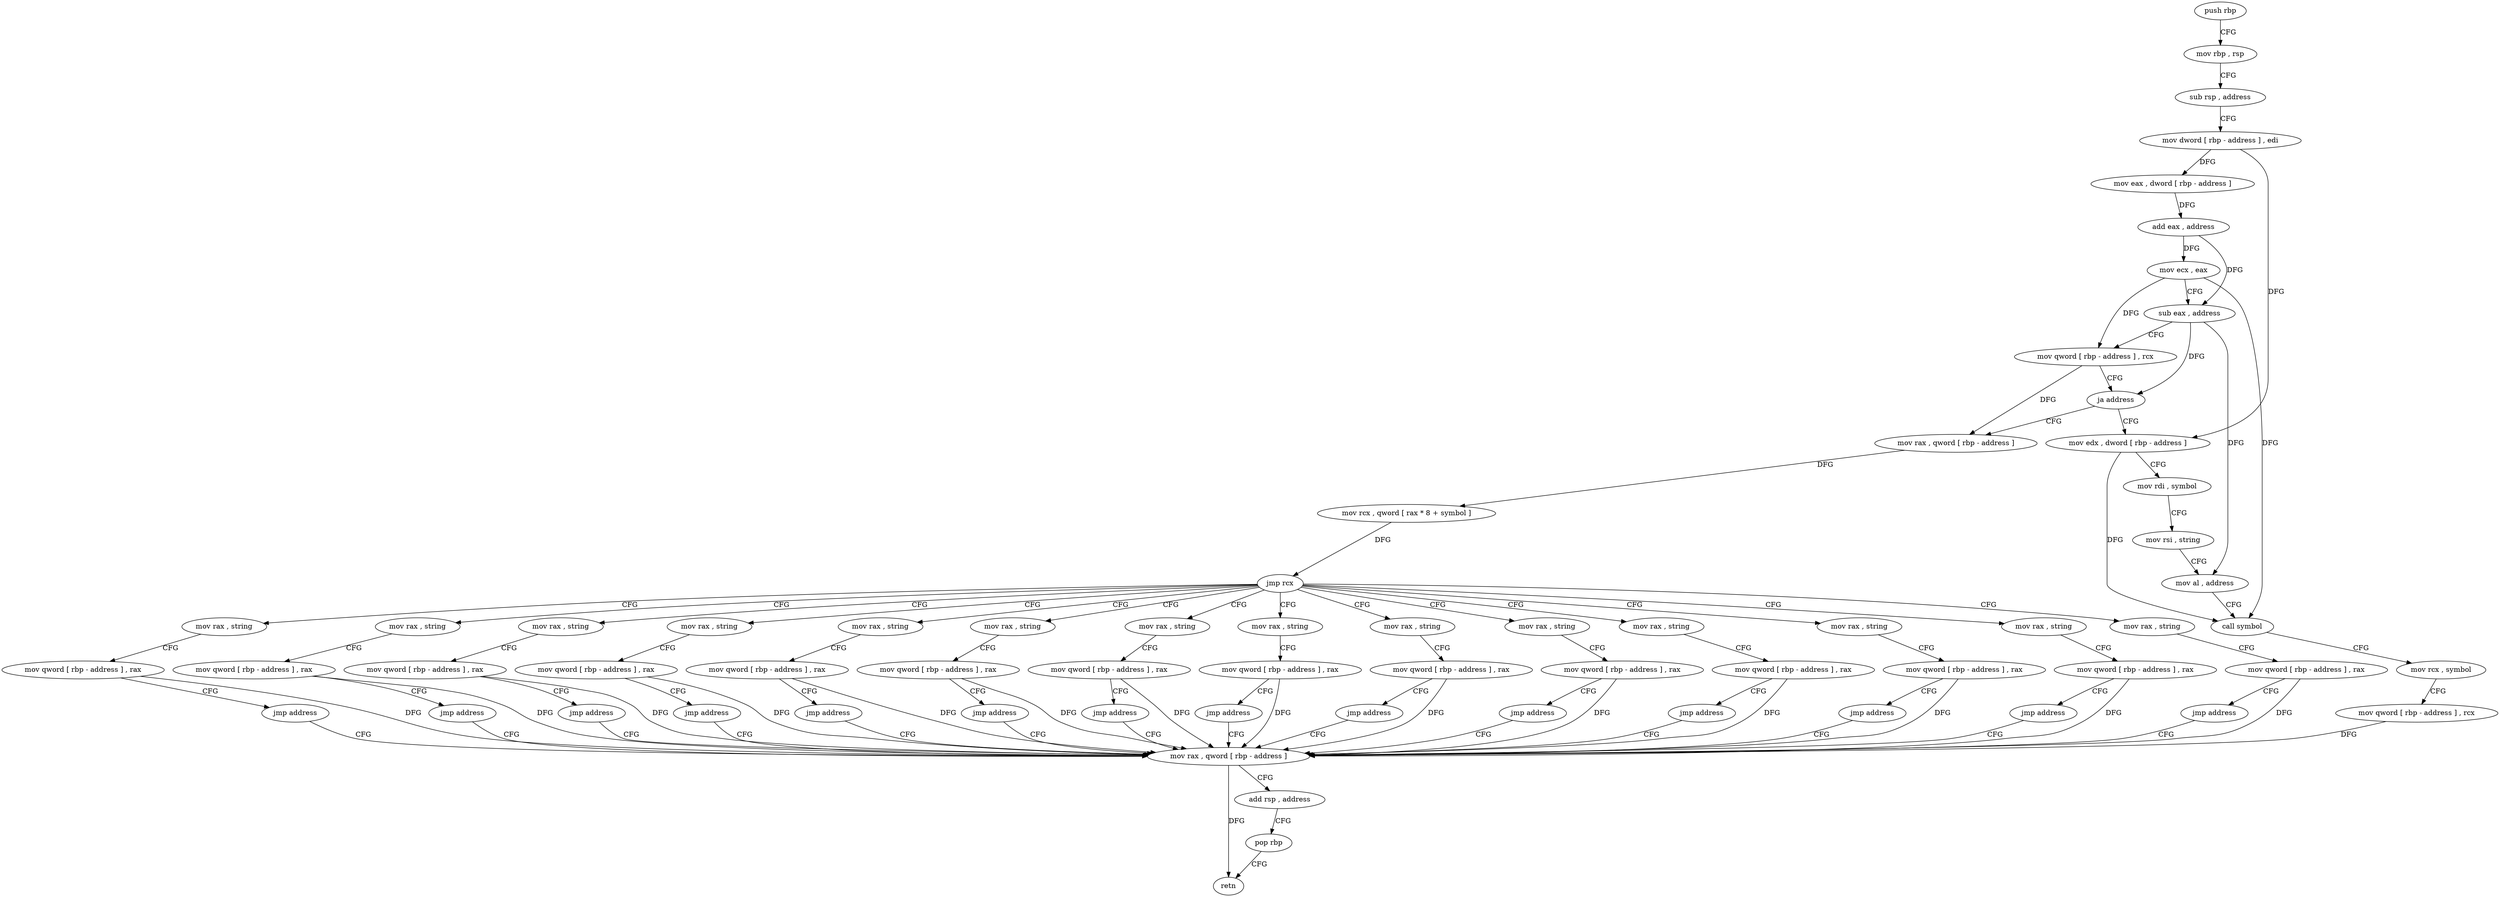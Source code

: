 digraph "func" {
"4212688" [label = "push rbp" ]
"4212689" [label = "mov rbp , rsp" ]
"4212692" [label = "sub rsp , address" ]
"4212696" [label = "mov dword [ rbp - address ] , edi" ]
"4212699" [label = "mov eax , dword [ rbp - address ]" ]
"4212702" [label = "add eax , address" ]
"4212705" [label = "mov ecx , eax" ]
"4212707" [label = "sub eax , address" ]
"4212710" [label = "mov qword [ rbp - address ] , rcx" ]
"4212714" [label = "ja address" ]
"4213000" [label = "mov edx , dword [ rbp - address ]" ]
"4212720" [label = "mov rax , qword [ rbp - address ]" ]
"4213003" [label = "mov rdi , symbol" ]
"4213013" [label = "mov rsi , string" ]
"4213023" [label = "mov al , address" ]
"4213025" [label = "call symbol" ]
"4213030" [label = "mov rcx , symbol" ]
"4213040" [label = "mov qword [ rbp - address ] , rcx" ]
"4213044" [label = "mov rax , qword [ rbp - address ]" ]
"4212724" [label = "mov rcx , qword [ rax * 8 + symbol ]" ]
"4212732" [label = "jmp rcx" ]
"4212734" [label = "mov rax , string" ]
"4212753" [label = "mov rax , string" ]
"4212772" [label = "mov rax , string" ]
"4212791" [label = "mov rax , string" ]
"4212810" [label = "mov rax , string" ]
"4212829" [label = "mov rax , string" ]
"4212848" [label = "mov rax , string" ]
"4212867" [label = "mov rax , string" ]
"4212886" [label = "mov rax , string" ]
"4212905" [label = "mov rax , string" ]
"4212924" [label = "mov rax , string" ]
"4212943" [label = "mov rax , string" ]
"4212962" [label = "mov rax , string" ]
"4212981" [label = "mov rax , string" ]
"4212744" [label = "mov qword [ rbp - address ] , rax" ]
"4212748" [label = "jmp address" ]
"4212763" [label = "mov qword [ rbp - address ] , rax" ]
"4212767" [label = "jmp address" ]
"4212782" [label = "mov qword [ rbp - address ] , rax" ]
"4212786" [label = "jmp address" ]
"4212801" [label = "mov qword [ rbp - address ] , rax" ]
"4212805" [label = "jmp address" ]
"4212820" [label = "mov qword [ rbp - address ] , rax" ]
"4212824" [label = "jmp address" ]
"4212839" [label = "mov qword [ rbp - address ] , rax" ]
"4212843" [label = "jmp address" ]
"4212858" [label = "mov qword [ rbp - address ] , rax" ]
"4212862" [label = "jmp address" ]
"4212877" [label = "mov qword [ rbp - address ] , rax" ]
"4212881" [label = "jmp address" ]
"4212896" [label = "mov qword [ rbp - address ] , rax" ]
"4212900" [label = "jmp address" ]
"4212915" [label = "mov qword [ rbp - address ] , rax" ]
"4212919" [label = "jmp address" ]
"4212934" [label = "mov qword [ rbp - address ] , rax" ]
"4212938" [label = "jmp address" ]
"4212953" [label = "mov qword [ rbp - address ] , rax" ]
"4212957" [label = "jmp address" ]
"4212972" [label = "mov qword [ rbp - address ] , rax" ]
"4212976" [label = "jmp address" ]
"4212991" [label = "mov qword [ rbp - address ] , rax" ]
"4212995" [label = "jmp address" ]
"4213048" [label = "add rsp , address" ]
"4213052" [label = "pop rbp" ]
"4213053" [label = "retn" ]
"4212688" -> "4212689" [ label = "CFG" ]
"4212689" -> "4212692" [ label = "CFG" ]
"4212692" -> "4212696" [ label = "CFG" ]
"4212696" -> "4212699" [ label = "DFG" ]
"4212696" -> "4213000" [ label = "DFG" ]
"4212699" -> "4212702" [ label = "DFG" ]
"4212702" -> "4212705" [ label = "DFG" ]
"4212702" -> "4212707" [ label = "DFG" ]
"4212705" -> "4212707" [ label = "CFG" ]
"4212705" -> "4212710" [ label = "DFG" ]
"4212705" -> "4213025" [ label = "DFG" ]
"4212707" -> "4212710" [ label = "CFG" ]
"4212707" -> "4213023" [ label = "DFG" ]
"4212707" -> "4212714" [ label = "DFG" ]
"4212710" -> "4212714" [ label = "CFG" ]
"4212710" -> "4212720" [ label = "DFG" ]
"4212714" -> "4213000" [ label = "CFG" ]
"4212714" -> "4212720" [ label = "CFG" ]
"4213000" -> "4213003" [ label = "CFG" ]
"4213000" -> "4213025" [ label = "DFG" ]
"4212720" -> "4212724" [ label = "DFG" ]
"4213003" -> "4213013" [ label = "CFG" ]
"4213013" -> "4213023" [ label = "CFG" ]
"4213023" -> "4213025" [ label = "CFG" ]
"4213025" -> "4213030" [ label = "CFG" ]
"4213030" -> "4213040" [ label = "CFG" ]
"4213040" -> "4213044" [ label = "DFG" ]
"4213044" -> "4213048" [ label = "CFG" ]
"4213044" -> "4213053" [ label = "DFG" ]
"4212724" -> "4212732" [ label = "DFG" ]
"4212732" -> "4212734" [ label = "CFG" ]
"4212732" -> "4212753" [ label = "CFG" ]
"4212732" -> "4212772" [ label = "CFG" ]
"4212732" -> "4212791" [ label = "CFG" ]
"4212732" -> "4212810" [ label = "CFG" ]
"4212732" -> "4212829" [ label = "CFG" ]
"4212732" -> "4212848" [ label = "CFG" ]
"4212732" -> "4212867" [ label = "CFG" ]
"4212732" -> "4212886" [ label = "CFG" ]
"4212732" -> "4212905" [ label = "CFG" ]
"4212732" -> "4212924" [ label = "CFG" ]
"4212732" -> "4212943" [ label = "CFG" ]
"4212732" -> "4212962" [ label = "CFG" ]
"4212732" -> "4212981" [ label = "CFG" ]
"4212734" -> "4212744" [ label = "CFG" ]
"4212753" -> "4212763" [ label = "CFG" ]
"4212772" -> "4212782" [ label = "CFG" ]
"4212791" -> "4212801" [ label = "CFG" ]
"4212810" -> "4212820" [ label = "CFG" ]
"4212829" -> "4212839" [ label = "CFG" ]
"4212848" -> "4212858" [ label = "CFG" ]
"4212867" -> "4212877" [ label = "CFG" ]
"4212886" -> "4212896" [ label = "CFG" ]
"4212905" -> "4212915" [ label = "CFG" ]
"4212924" -> "4212934" [ label = "CFG" ]
"4212943" -> "4212953" [ label = "CFG" ]
"4212962" -> "4212972" [ label = "CFG" ]
"4212981" -> "4212991" [ label = "CFG" ]
"4212744" -> "4212748" [ label = "CFG" ]
"4212744" -> "4213044" [ label = "DFG" ]
"4212748" -> "4213044" [ label = "CFG" ]
"4212763" -> "4212767" [ label = "CFG" ]
"4212763" -> "4213044" [ label = "DFG" ]
"4212767" -> "4213044" [ label = "CFG" ]
"4212782" -> "4212786" [ label = "CFG" ]
"4212782" -> "4213044" [ label = "DFG" ]
"4212786" -> "4213044" [ label = "CFG" ]
"4212801" -> "4212805" [ label = "CFG" ]
"4212801" -> "4213044" [ label = "DFG" ]
"4212805" -> "4213044" [ label = "CFG" ]
"4212820" -> "4212824" [ label = "CFG" ]
"4212820" -> "4213044" [ label = "DFG" ]
"4212824" -> "4213044" [ label = "CFG" ]
"4212839" -> "4212843" [ label = "CFG" ]
"4212839" -> "4213044" [ label = "DFG" ]
"4212843" -> "4213044" [ label = "CFG" ]
"4212858" -> "4212862" [ label = "CFG" ]
"4212858" -> "4213044" [ label = "DFG" ]
"4212862" -> "4213044" [ label = "CFG" ]
"4212877" -> "4212881" [ label = "CFG" ]
"4212877" -> "4213044" [ label = "DFG" ]
"4212881" -> "4213044" [ label = "CFG" ]
"4212896" -> "4212900" [ label = "CFG" ]
"4212896" -> "4213044" [ label = "DFG" ]
"4212900" -> "4213044" [ label = "CFG" ]
"4212915" -> "4212919" [ label = "CFG" ]
"4212915" -> "4213044" [ label = "DFG" ]
"4212919" -> "4213044" [ label = "CFG" ]
"4212934" -> "4212938" [ label = "CFG" ]
"4212934" -> "4213044" [ label = "DFG" ]
"4212938" -> "4213044" [ label = "CFG" ]
"4212953" -> "4212957" [ label = "CFG" ]
"4212953" -> "4213044" [ label = "DFG" ]
"4212957" -> "4213044" [ label = "CFG" ]
"4212972" -> "4212976" [ label = "CFG" ]
"4212972" -> "4213044" [ label = "DFG" ]
"4212976" -> "4213044" [ label = "CFG" ]
"4212991" -> "4212995" [ label = "CFG" ]
"4212991" -> "4213044" [ label = "DFG" ]
"4212995" -> "4213044" [ label = "CFG" ]
"4213048" -> "4213052" [ label = "CFG" ]
"4213052" -> "4213053" [ label = "CFG" ]
}
